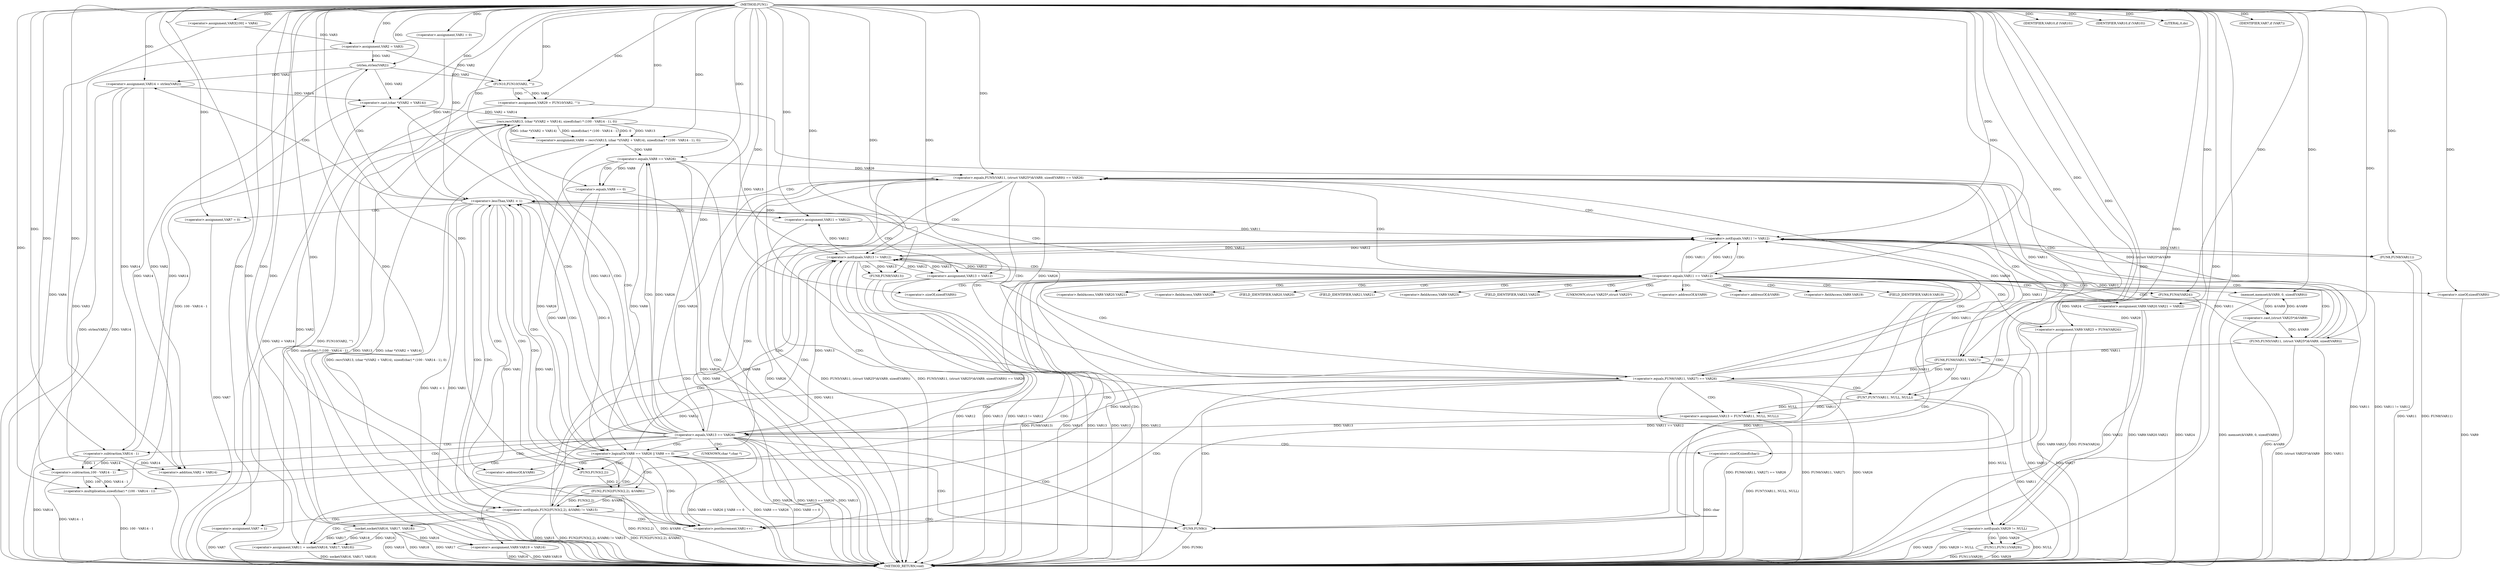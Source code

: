 digraph FUN1 {  
"1000100" [label = "(METHOD,FUN1)" ]
"1000295" [label = "(METHOD_RETURN,void)" ]
"1000105" [label = "(<operator>.assignment,VAR3[100] = VAR4)" ]
"1000108" [label = "(<operator>.assignment,VAR2 = VAR3)" ]
"1000112" [label = "(<operator>.assignment,VAR1 = 0)" ]
"1000115" [label = "(<operator>.lessThan,VAR1 < 1)" ]
"1000118" [label = "(<operator>.postIncrement,VAR1++)" ]
"1000124" [label = "(<operator>.assignment,VAR7 = 0)" ]
"1000131" [label = "(<operator>.assignment,VAR11 = VAR12)" ]
"1000135" [label = "(<operator>.assignment,VAR13 = VAR12)" ]
"1000139" [label = "(<operator>.assignment,VAR14 = strlen(VAR2))" ]
"1000141" [label = "(strlen,strlen(VAR2))" ]
"1000146" [label = "(<operator>.notEquals,FUN2(FUN3(2,2), &VAR6) != VAR15)" ]
"1000147" [label = "(FUN2,FUN2(FUN3(2,2), &VAR6))" ]
"1000148" [label = "(FUN3,FUN3(2,2))" ]
"1000156" [label = "(<operator>.assignment,VAR7 = 1)" ]
"1000159" [label = "(<operator>.assignment,VAR11 = socket(VAR16, VAR17, VAR18))" ]
"1000161" [label = "(socket,socket(VAR16, VAR17, VAR18))" ]
"1000166" [label = "(<operator>.equals,VAR11 == VAR12)" ]
"1000171" [label = "(memset,memset(&VAR9, 0, sizeof(VAR9)))" ]
"1000175" [label = "(<operator>.sizeOf,sizeof(VAR9))" ]
"1000177" [label = "(<operator>.assignment,VAR9.VAR19 = VAR16)" ]
"1000182" [label = "(<operator>.assignment,VAR9.VAR20.VAR21 = VAR22)" ]
"1000189" [label = "(<operator>.assignment,VAR9.VAR23 = FUN4(VAR24))" ]
"1000193" [label = "(FUN4,FUN4(VAR24))" ]
"1000196" [label = "(<operator>.equals,FUN5(VAR11, (struct VAR25*)&VAR9, sizeof(VAR9)) == VAR26)" ]
"1000197" [label = "(FUN5,FUN5(VAR11, (struct VAR25*)&VAR9, sizeof(VAR9)))" ]
"1000199" [label = "(<operator>.cast,(struct VAR25*)&VAR9)" ]
"1000203" [label = "(<operator>.sizeOf,sizeof(VAR9))" ]
"1000209" [label = "(<operator>.equals,FUN6(VAR11, VAR27) == VAR26)" ]
"1000210" [label = "(FUN6,FUN6(VAR11, VAR27))" ]
"1000216" [label = "(<operator>.assignment,VAR13 = FUN7(VAR11, NULL, NULL))" ]
"1000218" [label = "(FUN7,FUN7(VAR11, NULL, NULL))" ]
"1000223" [label = "(<operator>.equals,VAR13 == VAR26)" ]
"1000228" [label = "(<operator>.assignment,VAR8 = recv(VAR13, (char *)(VAR2 + VAR14), sizeof(char) * (100 - VAR14 - 1), 0))" ]
"1000230" [label = "(recv,recv(VAR13, (char *)(VAR2 + VAR14), sizeof(char) * (100 - VAR14 - 1), 0))" ]
"1000232" [label = "(<operator>.cast,(char *)(VAR2 + VAR14))" ]
"1000234" [label = "(<operator>.addition,VAR2 + VAR14)" ]
"1000237" [label = "(<operator>.multiplication,sizeof(char) * (100 - VAR14 - 1))" ]
"1000238" [label = "(<operator>.sizeOf,sizeof(char))" ]
"1000240" [label = "(<operator>.subtraction,100 - VAR14 - 1)" ]
"1000242" [label = "(<operator>.subtraction,VAR14 - 1)" ]
"1000247" [label = "(<operator>.logicalOr,VAR8 == VAR26 || VAR8 == 0)" ]
"1000248" [label = "(<operator>.equals,VAR8 == VAR26)" ]
"1000251" [label = "(<operator>.equals,VAR8 == 0)" ]
"1000257" [label = "(IDENTIFIER,VAR10,if (VAR10))" ]
"1000260" [label = "(IDENTIFIER,VAR10,if (VAR10))" ]
"1000262" [label = "(LITERAL,0,do)" ]
"1000264" [label = "(<operator>.notEquals,VAR11 != VAR12)" ]
"1000268" [label = "(FUN8,FUN8(VAR11))" ]
"1000271" [label = "(<operator>.notEquals,VAR13 != VAR12)" ]
"1000275" [label = "(FUN8,FUN8(VAR13))" ]
"1000278" [label = "(IDENTIFIER,VAR7,if (VAR7))" ]
"1000280" [label = "(FUN9,FUN9())" ]
"1000283" [label = "(<operator>.assignment,VAR29 = FUN10(VAR2, \"\"))" ]
"1000285" [label = "(FUN10,FUN10(VAR2, \"\"))" ]
"1000289" [label = "(<operator>.notEquals,VAR29 != NULL)" ]
"1000293" [label = "(FUN11,FUN11(VAR29))" ]
"1000151" [label = "(<operator>.addressOf,&VAR6)" ]
"1000172" [label = "(<operator>.addressOf,&VAR9)" ]
"1000178" [label = "(<operator>.fieldAccess,VAR9.VAR19)" ]
"1000180" [label = "(FIELD_IDENTIFIER,VAR19,VAR19)" ]
"1000183" [label = "(<operator>.fieldAccess,VAR9.VAR20.VAR21)" ]
"1000184" [label = "(<operator>.fieldAccess,VAR9.VAR20)" ]
"1000186" [label = "(FIELD_IDENTIFIER,VAR20,VAR20)" ]
"1000187" [label = "(FIELD_IDENTIFIER,VAR21,VAR21)" ]
"1000190" [label = "(<operator>.fieldAccess,VAR9.VAR23)" ]
"1000192" [label = "(FIELD_IDENTIFIER,VAR23,VAR23)" ]
"1000200" [label = "(UNKNOWN,struct VAR25*,struct VAR25*)" ]
"1000201" [label = "(<operator>.addressOf,&VAR9)" ]
"1000233" [label = "(UNKNOWN,char *,char *)" ]
  "1000223" -> "1000295"  [ label = "DDG: VAR26"] 
  "1000177" -> "1000295"  [ label = "DDG: VAR16"] 
  "1000147" -> "1000295"  [ label = "DDG: FUN3(2,2)"] 
  "1000146" -> "1000295"  [ label = "DDG: VAR15"] 
  "1000210" -> "1000295"  [ label = "DDG: VAR27"] 
  "1000196" -> "1000295"  [ label = "DDG: VAR26"] 
  "1000247" -> "1000295"  [ label = "DDG: VAR8 == VAR26"] 
  "1000182" -> "1000295"  [ label = "DDG: VAR22"] 
  "1000177" -> "1000295"  [ label = "DDG: VAR9.VAR19"] 
  "1000166" -> "1000295"  [ label = "DDG: VAR12"] 
  "1000285" -> "1000295"  [ label = "DDG: VAR2"] 
  "1000161" -> "1000295"  [ label = "DDG: VAR18"] 
  "1000289" -> "1000295"  [ label = "DDG: NULL"] 
  "1000247" -> "1000295"  [ label = "DDG: VAR8 == 0"] 
  "1000124" -> "1000295"  [ label = "DDG: VAR7"] 
  "1000193" -> "1000295"  [ label = "DDG: VAR24"] 
  "1000199" -> "1000295"  [ label = "DDG: &VAR9"] 
  "1000223" -> "1000295"  [ label = "DDG: VAR13 == VAR26"] 
  "1000230" -> "1000295"  [ label = "DDG: sizeof(char) * (100 - VAR14 - 1)"] 
  "1000209" -> "1000295"  [ label = "DDG: FUN6(VAR11, VAR27) == VAR26"] 
  "1000283" -> "1000295"  [ label = "DDG: FUN10(VAR2, \"\")"] 
  "1000209" -> "1000295"  [ label = "DDG: FUN6(VAR11, VAR27)"] 
  "1000105" -> "1000295"  [ label = "DDG: VAR4"] 
  "1000293" -> "1000295"  [ label = "DDG: VAR29"] 
  "1000147" -> "1000295"  [ label = "DDG: &VAR6"] 
  "1000238" -> "1000295"  [ label = "DDG: char"] 
  "1000275" -> "1000295"  [ label = "DDG: FUN8(VAR13)"] 
  "1000289" -> "1000295"  [ label = "DDG: VAR29"] 
  "1000280" -> "1000295"  [ label = "DDG: FUN9()"] 
  "1000189" -> "1000295"  [ label = "DDG: VAR9.VAR23"] 
  "1000293" -> "1000295"  [ label = "DDG: FUN11(VAR29)"] 
  "1000156" -> "1000295"  [ label = "DDG: VAR7"] 
  "1000218" -> "1000295"  [ label = "DDG: VAR11"] 
  "1000237" -> "1000295"  [ label = "DDG: 100 - VAR14 - 1"] 
  "1000131" -> "1000295"  [ label = "DDG: VAR11"] 
  "1000139" -> "1000295"  [ label = "DDG: strlen(VAR2)"] 
  "1000139" -> "1000295"  [ label = "DDG: VAR14"] 
  "1000264" -> "1000295"  [ label = "DDG: VAR11"] 
  "1000268" -> "1000295"  [ label = "DDG: VAR11"] 
  "1000166" -> "1000295"  [ label = "DDG: VAR11 == VAR12"] 
  "1000268" -> "1000295"  [ label = "DDG: FUN8(VAR11)"] 
  "1000251" -> "1000295"  [ label = "DDG: VAR8"] 
  "1000166" -> "1000295"  [ label = "DDG: VAR11"] 
  "1000289" -> "1000295"  [ label = "DDG: VAR29 != NULL"] 
  "1000115" -> "1000295"  [ label = "DDG: VAR1 < 1"] 
  "1000264" -> "1000295"  [ label = "DDG: VAR11 != VAR12"] 
  "1000216" -> "1000295"  [ label = "DDG: FUN7(VAR11, NULL, NULL)"] 
  "1000230" -> "1000295"  [ label = "DDG: VAR13"] 
  "1000275" -> "1000295"  [ label = "DDG: VAR13"] 
  "1000196" -> "1000295"  [ label = "DDG: FUN5(VAR11, (struct VAR25*)&VAR9, sizeof(VAR9))"] 
  "1000197" -> "1000295"  [ label = "DDG: (struct VAR25*)&VAR9"] 
  "1000271" -> "1000295"  [ label = "DDG: VAR12"] 
  "1000230" -> "1000295"  [ label = "DDG: (char *)(VAR2 + VAR14)"] 
  "1000209" -> "1000295"  [ label = "DDG: VAR26"] 
  "1000189" -> "1000295"  [ label = "DDG: FUN4(VAR24)"] 
  "1000210" -> "1000295"  [ label = "DDG: VAR11"] 
  "1000108" -> "1000295"  [ label = "DDG: VAR3"] 
  "1000232" -> "1000295"  [ label = "DDG: VAR2 + VAR14"] 
  "1000228" -> "1000295"  [ label = "DDG: recv(VAR13, (char *)(VAR2 + VAR14), sizeof(char) * (100 - VAR14 - 1), 0)"] 
  "1000135" -> "1000295"  [ label = "DDG: VAR13"] 
  "1000240" -> "1000295"  [ label = "DDG: VAR14 - 1"] 
  "1000171" -> "1000295"  [ label = "DDG: memset(&VAR9, 0, sizeof(VAR9))"] 
  "1000248" -> "1000295"  [ label = "DDG: VAR26"] 
  "1000271" -> "1000295"  [ label = "DDG: VAR13"] 
  "1000161" -> "1000295"  [ label = "DDG: VAR17"] 
  "1000196" -> "1000295"  [ label = "DDG: FUN5(VAR11, (struct VAR25*)&VAR9, sizeof(VAR9)) == VAR26"] 
  "1000161" -> "1000295"  [ label = "DDG: VAR16"] 
  "1000146" -> "1000295"  [ label = "DDG: FUN2(FUN3(2,2), &VAR6) != VAR15"] 
  "1000146" -> "1000295"  [ label = "DDG: FUN2(FUN3(2,2), &VAR6)"] 
  "1000159" -> "1000295"  [ label = "DDG: socket(VAR16, VAR17, VAR18)"] 
  "1000271" -> "1000295"  [ label = "DDG: VAR13 != VAR12"] 
  "1000115" -> "1000295"  [ label = "DDG: VAR1"] 
  "1000182" -> "1000295"  [ label = "DDG: VAR9.VAR20.VAR21"] 
  "1000135" -> "1000295"  [ label = "DDG: VAR12"] 
  "1000242" -> "1000295"  [ label = "DDG: VAR14"] 
  "1000247" -> "1000295"  [ label = "DDG: VAR8 == VAR26 || VAR8 == 0"] 
  "1000248" -> "1000295"  [ label = "DDG: VAR8"] 
  "1000223" -> "1000295"  [ label = "DDG: VAR13"] 
  "1000203" -> "1000295"  [ label = "DDG: VAR9"] 
  "1000197" -> "1000295"  [ label = "DDG: VAR11"] 
  "1000100" -> "1000105"  [ label = "DDG: "] 
  "1000105" -> "1000108"  [ label = "DDG: VAR3"] 
  "1000100" -> "1000108"  [ label = "DDG: "] 
  "1000100" -> "1000112"  [ label = "DDG: "] 
  "1000112" -> "1000115"  [ label = "DDG: VAR1"] 
  "1000118" -> "1000115"  [ label = "DDG: VAR1"] 
  "1000100" -> "1000115"  [ label = "DDG: "] 
  "1000115" -> "1000118"  [ label = "DDG: VAR1"] 
  "1000100" -> "1000118"  [ label = "DDG: "] 
  "1000100" -> "1000124"  [ label = "DDG: "] 
  "1000271" -> "1000131"  [ label = "DDG: VAR12"] 
  "1000100" -> "1000131"  [ label = "DDG: "] 
  "1000100" -> "1000135"  [ label = "DDG: "] 
  "1000271" -> "1000135"  [ label = "DDG: VAR12"] 
  "1000141" -> "1000139"  [ label = "DDG: VAR2"] 
  "1000100" -> "1000139"  [ label = "DDG: "] 
  "1000108" -> "1000141"  [ label = "DDG: VAR2"] 
  "1000100" -> "1000141"  [ label = "DDG: "] 
  "1000147" -> "1000146"  [ label = "DDG: FUN3(2,2)"] 
  "1000147" -> "1000146"  [ label = "DDG: &VAR6"] 
  "1000148" -> "1000147"  [ label = "DDG: 2"] 
  "1000100" -> "1000148"  [ label = "DDG: "] 
  "1000100" -> "1000146"  [ label = "DDG: "] 
  "1000100" -> "1000156"  [ label = "DDG: "] 
  "1000161" -> "1000159"  [ label = "DDG: VAR16"] 
  "1000161" -> "1000159"  [ label = "DDG: VAR17"] 
  "1000161" -> "1000159"  [ label = "DDG: VAR18"] 
  "1000100" -> "1000159"  [ label = "DDG: "] 
  "1000100" -> "1000161"  [ label = "DDG: "] 
  "1000159" -> "1000166"  [ label = "DDG: VAR11"] 
  "1000100" -> "1000166"  [ label = "DDG: "] 
  "1000271" -> "1000166"  [ label = "DDG: VAR12"] 
  "1000199" -> "1000171"  [ label = "DDG: &VAR9"] 
  "1000100" -> "1000171"  [ label = "DDG: "] 
  "1000100" -> "1000175"  [ label = "DDG: "] 
  "1000161" -> "1000177"  [ label = "DDG: VAR16"] 
  "1000100" -> "1000177"  [ label = "DDG: "] 
  "1000100" -> "1000182"  [ label = "DDG: "] 
  "1000193" -> "1000189"  [ label = "DDG: VAR24"] 
  "1000100" -> "1000193"  [ label = "DDG: "] 
  "1000197" -> "1000196"  [ label = "DDG: VAR11"] 
  "1000197" -> "1000196"  [ label = "DDG: (struct VAR25*)&VAR9"] 
  "1000166" -> "1000197"  [ label = "DDG: VAR11"] 
  "1000100" -> "1000197"  [ label = "DDG: "] 
  "1000199" -> "1000197"  [ label = "DDG: &VAR9"] 
  "1000171" -> "1000199"  [ label = "DDG: &VAR9"] 
  "1000100" -> "1000203"  [ label = "DDG: "] 
  "1000223" -> "1000196"  [ label = "DDG: VAR26"] 
  "1000209" -> "1000196"  [ label = "DDG: VAR26"] 
  "1000248" -> "1000196"  [ label = "DDG: VAR26"] 
  "1000100" -> "1000196"  [ label = "DDG: "] 
  "1000210" -> "1000209"  [ label = "DDG: VAR11"] 
  "1000210" -> "1000209"  [ label = "DDG: VAR27"] 
  "1000197" -> "1000210"  [ label = "DDG: VAR11"] 
  "1000100" -> "1000210"  [ label = "DDG: "] 
  "1000196" -> "1000209"  [ label = "DDG: VAR26"] 
  "1000100" -> "1000209"  [ label = "DDG: "] 
  "1000218" -> "1000216"  [ label = "DDG: VAR11"] 
  "1000218" -> "1000216"  [ label = "DDG: NULL"] 
  "1000100" -> "1000216"  [ label = "DDG: "] 
  "1000210" -> "1000218"  [ label = "DDG: VAR11"] 
  "1000100" -> "1000218"  [ label = "DDG: "] 
  "1000216" -> "1000223"  [ label = "DDG: VAR13"] 
  "1000100" -> "1000223"  [ label = "DDG: "] 
  "1000209" -> "1000223"  [ label = "DDG: VAR26"] 
  "1000230" -> "1000228"  [ label = "DDG: VAR13"] 
  "1000230" -> "1000228"  [ label = "DDG: (char *)(VAR2 + VAR14)"] 
  "1000230" -> "1000228"  [ label = "DDG: sizeof(char) * (100 - VAR14 - 1)"] 
  "1000230" -> "1000228"  [ label = "DDG: 0"] 
  "1000100" -> "1000228"  [ label = "DDG: "] 
  "1000223" -> "1000230"  [ label = "DDG: VAR13"] 
  "1000100" -> "1000230"  [ label = "DDG: "] 
  "1000232" -> "1000230"  [ label = "DDG: VAR2 + VAR14"] 
  "1000141" -> "1000232"  [ label = "DDG: VAR2"] 
  "1000100" -> "1000232"  [ label = "DDG: "] 
  "1000139" -> "1000232"  [ label = "DDG: VAR14"] 
  "1000242" -> "1000232"  [ label = "DDG: VAR14"] 
  "1000141" -> "1000234"  [ label = "DDG: VAR2"] 
  "1000100" -> "1000234"  [ label = "DDG: "] 
  "1000139" -> "1000234"  [ label = "DDG: VAR14"] 
  "1000242" -> "1000234"  [ label = "DDG: VAR14"] 
  "1000237" -> "1000230"  [ label = "DDG: 100 - VAR14 - 1"] 
  "1000100" -> "1000237"  [ label = "DDG: "] 
  "1000100" -> "1000238"  [ label = "DDG: "] 
  "1000240" -> "1000237"  [ label = "DDG: 100"] 
  "1000240" -> "1000237"  [ label = "DDG: VAR14 - 1"] 
  "1000100" -> "1000240"  [ label = "DDG: "] 
  "1000242" -> "1000240"  [ label = "DDG: VAR14"] 
  "1000242" -> "1000240"  [ label = "DDG: 1"] 
  "1000100" -> "1000242"  [ label = "DDG: "] 
  "1000139" -> "1000242"  [ label = "DDG: VAR14"] 
  "1000248" -> "1000247"  [ label = "DDG: VAR8"] 
  "1000248" -> "1000247"  [ label = "DDG: VAR26"] 
  "1000228" -> "1000248"  [ label = "DDG: VAR8"] 
  "1000100" -> "1000248"  [ label = "DDG: "] 
  "1000223" -> "1000248"  [ label = "DDG: VAR26"] 
  "1000251" -> "1000247"  [ label = "DDG: VAR8"] 
  "1000251" -> "1000247"  [ label = "DDG: 0"] 
  "1000248" -> "1000251"  [ label = "DDG: VAR8"] 
  "1000100" -> "1000251"  [ label = "DDG: "] 
  "1000100" -> "1000257"  [ label = "DDG: "] 
  "1000100" -> "1000260"  [ label = "DDG: "] 
  "1000100" -> "1000262"  [ label = "DDG: "] 
  "1000218" -> "1000264"  [ label = "DDG: VAR11"] 
  "1000131" -> "1000264"  [ label = "DDG: VAR11"] 
  "1000166" -> "1000264"  [ label = "DDG: VAR11"] 
  "1000210" -> "1000264"  [ label = "DDG: VAR11"] 
  "1000197" -> "1000264"  [ label = "DDG: VAR11"] 
  "1000100" -> "1000264"  [ label = "DDG: "] 
  "1000166" -> "1000264"  [ label = "DDG: VAR12"] 
  "1000271" -> "1000264"  [ label = "DDG: VAR12"] 
  "1000264" -> "1000268"  [ label = "DDG: VAR11"] 
  "1000100" -> "1000268"  [ label = "DDG: "] 
  "1000230" -> "1000271"  [ label = "DDG: VAR13"] 
  "1000135" -> "1000271"  [ label = "DDG: VAR13"] 
  "1000223" -> "1000271"  [ label = "DDG: VAR13"] 
  "1000100" -> "1000271"  [ label = "DDG: "] 
  "1000264" -> "1000271"  [ label = "DDG: VAR12"] 
  "1000271" -> "1000275"  [ label = "DDG: VAR13"] 
  "1000100" -> "1000275"  [ label = "DDG: "] 
  "1000100" -> "1000278"  [ label = "DDG: "] 
  "1000100" -> "1000280"  [ label = "DDG: "] 
  "1000285" -> "1000283"  [ label = "DDG: VAR2"] 
  "1000285" -> "1000283"  [ label = "DDG: \"\""] 
  "1000100" -> "1000283"  [ label = "DDG: "] 
  "1000141" -> "1000285"  [ label = "DDG: VAR2"] 
  "1000108" -> "1000285"  [ label = "DDG: VAR2"] 
  "1000100" -> "1000285"  [ label = "DDG: "] 
  "1000283" -> "1000289"  [ label = "DDG: VAR29"] 
  "1000100" -> "1000289"  [ label = "DDG: "] 
  "1000218" -> "1000289"  [ label = "DDG: NULL"] 
  "1000289" -> "1000293"  [ label = "DDG: VAR29"] 
  "1000100" -> "1000293"  [ label = "DDG: "] 
  "1000115" -> "1000141"  [ label = "CDG: "] 
  "1000115" -> "1000139"  [ label = "CDG: "] 
  "1000115" -> "1000148"  [ label = "CDG: "] 
  "1000115" -> "1000151"  [ label = "CDG: "] 
  "1000115" -> "1000146"  [ label = "CDG: "] 
  "1000115" -> "1000135"  [ label = "CDG: "] 
  "1000115" -> "1000131"  [ label = "CDG: "] 
  "1000115" -> "1000124"  [ label = "CDG: "] 
  "1000115" -> "1000147"  [ label = "CDG: "] 
  "1000146" -> "1000156"  [ label = "CDG: "] 
  "1000146" -> "1000161"  [ label = "CDG: "] 
  "1000146" -> "1000166"  [ label = "CDG: "] 
  "1000146" -> "1000159"  [ label = "CDG: "] 
  "1000146" -> "1000118"  [ label = "CDG: "] 
  "1000146" -> "1000271"  [ label = "CDG: "] 
  "1000146" -> "1000264"  [ label = "CDG: "] 
  "1000146" -> "1000115"  [ label = "CDG: "] 
  "1000146" -> "1000280"  [ label = "CDG: "] 
  "1000166" -> "1000200"  [ label = "CDG: "] 
  "1000166" -> "1000199"  [ label = "CDG: "] 
  "1000166" -> "1000182"  [ label = "CDG: "] 
  "1000166" -> "1000197"  [ label = "CDG: "] 
  "1000166" -> "1000180"  [ label = "CDG: "] 
  "1000166" -> "1000183"  [ label = "CDG: "] 
  "1000166" -> "1000190"  [ label = "CDG: "] 
  "1000166" -> "1000175"  [ label = "CDG: "] 
  "1000166" -> "1000201"  [ label = "CDG: "] 
  "1000166" -> "1000192"  [ label = "CDG: "] 
  "1000166" -> "1000187"  [ label = "CDG: "] 
  "1000166" -> "1000186"  [ label = "CDG: "] 
  "1000166" -> "1000172"  [ label = "CDG: "] 
  "1000166" -> "1000189"  [ label = "CDG: "] 
  "1000166" -> "1000196"  [ label = "CDG: "] 
  "1000166" -> "1000178"  [ label = "CDG: "] 
  "1000166" -> "1000203"  [ label = "CDG: "] 
  "1000166" -> "1000171"  [ label = "CDG: "] 
  "1000166" -> "1000193"  [ label = "CDG: "] 
  "1000166" -> "1000184"  [ label = "CDG: "] 
  "1000166" -> "1000177"  [ label = "CDG: "] 
  "1000166" -> "1000118"  [ label = "CDG: "] 
  "1000166" -> "1000271"  [ label = "CDG: "] 
  "1000166" -> "1000264"  [ label = "CDG: "] 
  "1000166" -> "1000115"  [ label = "CDG: "] 
  "1000166" -> "1000280"  [ label = "CDG: "] 
  "1000196" -> "1000210"  [ label = "CDG: "] 
  "1000196" -> "1000209"  [ label = "CDG: "] 
  "1000196" -> "1000118"  [ label = "CDG: "] 
  "1000196" -> "1000271"  [ label = "CDG: "] 
  "1000196" -> "1000264"  [ label = "CDG: "] 
  "1000196" -> "1000115"  [ label = "CDG: "] 
  "1000196" -> "1000280"  [ label = "CDG: "] 
  "1000209" -> "1000216"  [ label = "CDG: "] 
  "1000209" -> "1000218"  [ label = "CDG: "] 
  "1000209" -> "1000223"  [ label = "CDG: "] 
  "1000209" -> "1000118"  [ label = "CDG: "] 
  "1000209" -> "1000271"  [ label = "CDG: "] 
  "1000209" -> "1000264"  [ label = "CDG: "] 
  "1000209" -> "1000115"  [ label = "CDG: "] 
  "1000209" -> "1000280"  [ label = "CDG: "] 
  "1000223" -> "1000238"  [ label = "CDG: "] 
  "1000223" -> "1000233"  [ label = "CDG: "] 
  "1000223" -> "1000242"  [ label = "CDG: "] 
  "1000223" -> "1000248"  [ label = "CDG: "] 
  "1000223" -> "1000240"  [ label = "CDG: "] 
  "1000223" -> "1000232"  [ label = "CDG: "] 
  "1000223" -> "1000247"  [ label = "CDG: "] 
  "1000223" -> "1000230"  [ label = "CDG: "] 
  "1000223" -> "1000234"  [ label = "CDG: "] 
  "1000223" -> "1000237"  [ label = "CDG: "] 
  "1000223" -> "1000228"  [ label = "CDG: "] 
  "1000223" -> "1000118"  [ label = "CDG: "] 
  "1000223" -> "1000271"  [ label = "CDG: "] 
  "1000223" -> "1000264"  [ label = "CDG: "] 
  "1000223" -> "1000115"  [ label = "CDG: "] 
  "1000223" -> "1000280"  [ label = "CDG: "] 
  "1000247" -> "1000118"  [ label = "CDG: "] 
  "1000247" -> "1000271"  [ label = "CDG: "] 
  "1000247" -> "1000264"  [ label = "CDG: "] 
  "1000247" -> "1000115"  [ label = "CDG: "] 
  "1000247" -> "1000280"  [ label = "CDG: "] 
  "1000247" -> "1000148"  [ label = "CDG: "] 
  "1000247" -> "1000151"  [ label = "CDG: "] 
  "1000247" -> "1000146"  [ label = "CDG: "] 
  "1000247" -> "1000147"  [ label = "CDG: "] 
  "1000248" -> "1000251"  [ label = "CDG: "] 
  "1000264" -> "1000268"  [ label = "CDG: "] 
  "1000271" -> "1000275"  [ label = "CDG: "] 
  "1000289" -> "1000293"  [ label = "CDG: "] 
}
